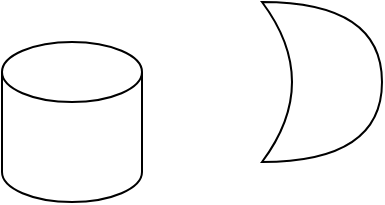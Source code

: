 <mxfile version="21.0.2" type="github"><diagram name="第 1 页" id="_bGvZ52ak2hggcjkfKaw"><mxGraphModel dx="1434" dy="769" grid="1" gridSize="10" guides="1" tooltips="1" connect="1" arrows="1" fold="1" page="1" pageScale="1" pageWidth="827" pageHeight="1169" math="0" shadow="0"><root><mxCell id="0"/><mxCell id="1" parent="0"/><mxCell id="Gq4j_q7lOKiAXTthzpAB-2" value="" style="shape=cylinder3;whiteSpace=wrap;html=1;boundedLbl=1;backgroundOutline=1;size=15;" parent="1" vertex="1"><mxGeometry x="70" y="180" width="70" height="80" as="geometry"/></mxCell><mxCell id="Gq4j_q7lOKiAXTthzpAB-3" value="" style="shape=xor;whiteSpace=wrap;html=1;" parent="1" vertex="1"><mxGeometry x="200" y="160" width="60" height="80" as="geometry"/></mxCell></root></mxGraphModel></diagram></mxfile>